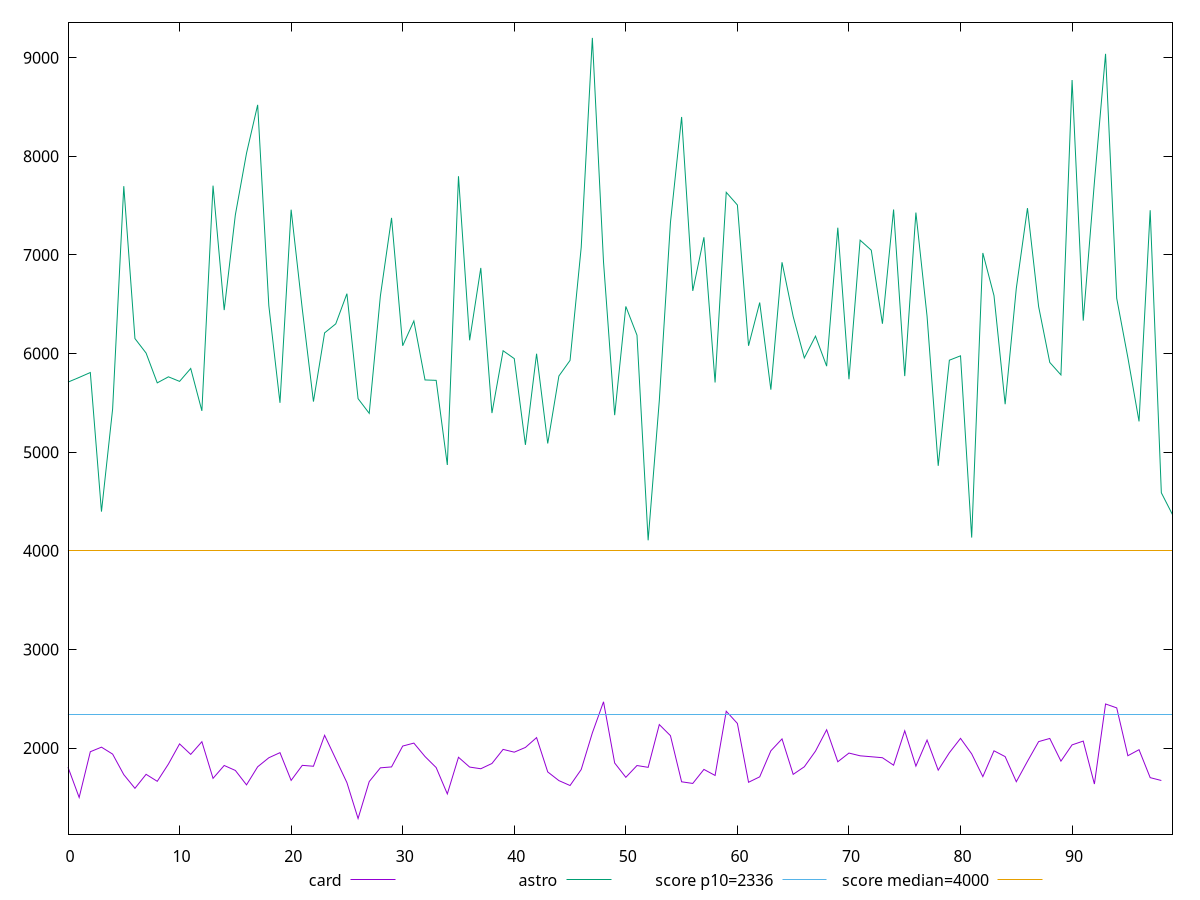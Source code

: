 reset

$card <<EOF
0 1805.6889999999999
1 1498.3520000000003
2 1962.4499999999998
3 2008.7615
4 1938.3700000000001
5 1730.024
6 1591.3579999999997
7 1733.2650000000003
8 1662.446
9 1837.4710000000002
10 2041.9055000000003
11 1935.65
12 2063.994
13 1692.3909999999996
14 1823.0024999999998
15 1772.5469999999998
16 1626.4139999999998
17 1809.6720000000005
18 1901.2139999999995
19 1953.0550000000003
20 1671.7920000000004
21 1824.29
22 1815.1840000000002
23 2129.0215
24 1889.5194999999999
25 1648.8960000000002
26 1285.1309999999999
27 1659.759
28 1799.1315000000004
29 1808.394
30 2019.884
31 2049.8775
32 1913.6550000000002
33 1801.7000000000003
34 1534.692
35 1906.295
36 1806.8799999999999
37 1789.791
38 1843.1675
39 1986.0290000000002
40 1957.9825
41 2005.955
42 2105.7084999999997
43 1757.618
44 1669.6080000000002
45 1619.7319999999997
46 1781.8379999999997
47 2153.4790000000003
48 2468.8275
49 1848.15
50 1702.9399999999998
51 1822.4250000000002
52 1804.1686500000003
53 2237.7690000000002
54 2125.1125
55 1657.516
56 1640.94
57 1783.1490000000001
58 1721.823
59 2372.97
60 2249.1075
61 1652.7209999999998
62 1707.8999999999999
63 1971.5900000000001
64 2092.525
65 1732.8494999999996
66 1809.92
67 1968.4866
68 2185.0924999999997
69 1860.65
70 1948.8929999999996
71 1921.1100000000001
72 1911.5425
73 1901.7780000000002
74 1825.8539999999998
75 2174.635
76 1816.5224999999998
77 2080.8015000000005
78 1775.592
79 1952.482
80 2097.8399999999997
81 1940.729
82 1710.0810000000001
83 1971.773
84 1912.8779999999997
85 1658.3759999999997
86 1865.2350000000001
87 2064.8925
88 2096.99
89 1867.1125000000002
90 2031.96
91 2070.2725
92 1634.964
93 2446.6175000000003
94 2406.9550000000004
95 1921.9450000000002
96 1982.9525
97 1699.6620000000003
98 1670.715
EOF

$astro <<EOF
0 5710.408000000001
1 5758.009000000002
2 5807.836000000001
3 4397.076999999999
4 5438.307000000001
5 7697.621000000001
6 6152.129999999999
7 6004.8449999999975
8 5702.823
9 5764.284
10 5717.964999999999
11 5848.953999999998
12 5419.078999999998
13 7702.866000000003
14 6440.679000000001
15 7406.619000000002
16 8031.207000000002
17 8522.145999999997
18 6486.6190000000015
19 5500.486999999999
20 7459.127
21 6451.747000000001
22 5512.936
23 6210.056
24 6301.191999999999
25 6607.334
26 5542.950999999999
27 5393.878000000001
28 6583.994999999999
29 7375.920999999999
30 6079.1720000000005
31 6330.652999999999
32 5732.571999999998
33 5728.479
34 4870.357999999999
35 7798.4220000000005
36 6134.469000000003
37 6868.348000000002
38 5396.536999999998
39 6028.734999999999
40 5948.821999999999
41 5074.307000000001
42 5998.071999999999
43 5088.442999999999
44 5772.389999999999
45 5930.759999999998
46 7076.392999999999
47 9200.986999999997
48 6928.720000000001
49 5375.192
50 6478.045
51 6186.279999999999
52 4106.396
53 5521.953
54 7328.782999999999
55 8399.431999999997
56 6635.539999999998
57 7179.475999999999
58 5706.567000000001
59 7635.380999999999
60 7506.577
61 6079.052999999999
62 6517.57
63 5634.070000000002
64 6925.6990000000005
65 6376.107999999998
66 5955.602999999997
67 6176.698999999996
68 5872.366999999999
69 7276.387999999999
70 5739.485
71 7149.913999999999
72 7048.089000000002
73 6302.620000000001
74 7460.601000000003
75 5771.191000000002
76 7429.909
77 6379.090999999999
78 4861.736499999999
79 5932.707
80 5977.084
81 4134.174999999999
82 7020.090999999997
83 6587.767000000001
84 5486.356999999997
85 6661.283
86 7475.098999999998
87 6477.123
88 5910.239
89 5783.571000000001
90 8773.831000000002
91 6334.087000000001
92 7736.631000000002
93 9039.215000000006
94 6560.332000000001
95 5958.510000000002
96 5312.082000000001
97 7453.276000000002
98 4588.346
99 4366.5824999999995
EOF

set key outside below
set xrange [0:99]
set yrange [1126.81388:9359.304119999997]
set trange [1126.81388:9359.304119999997]
set terminal svg size 640, 520 enhanced background rgb 'white'
set output "reports/report_00027_2021-02-24T12-40-31.850Z/first-meaningful-paint/comparison/line/2_vs_3.svg"

plot $card title "card" with line, \
     $astro title "astro" with line, \
     2336 title "score p10=2336", \
     4000 title "score median=4000"

reset
